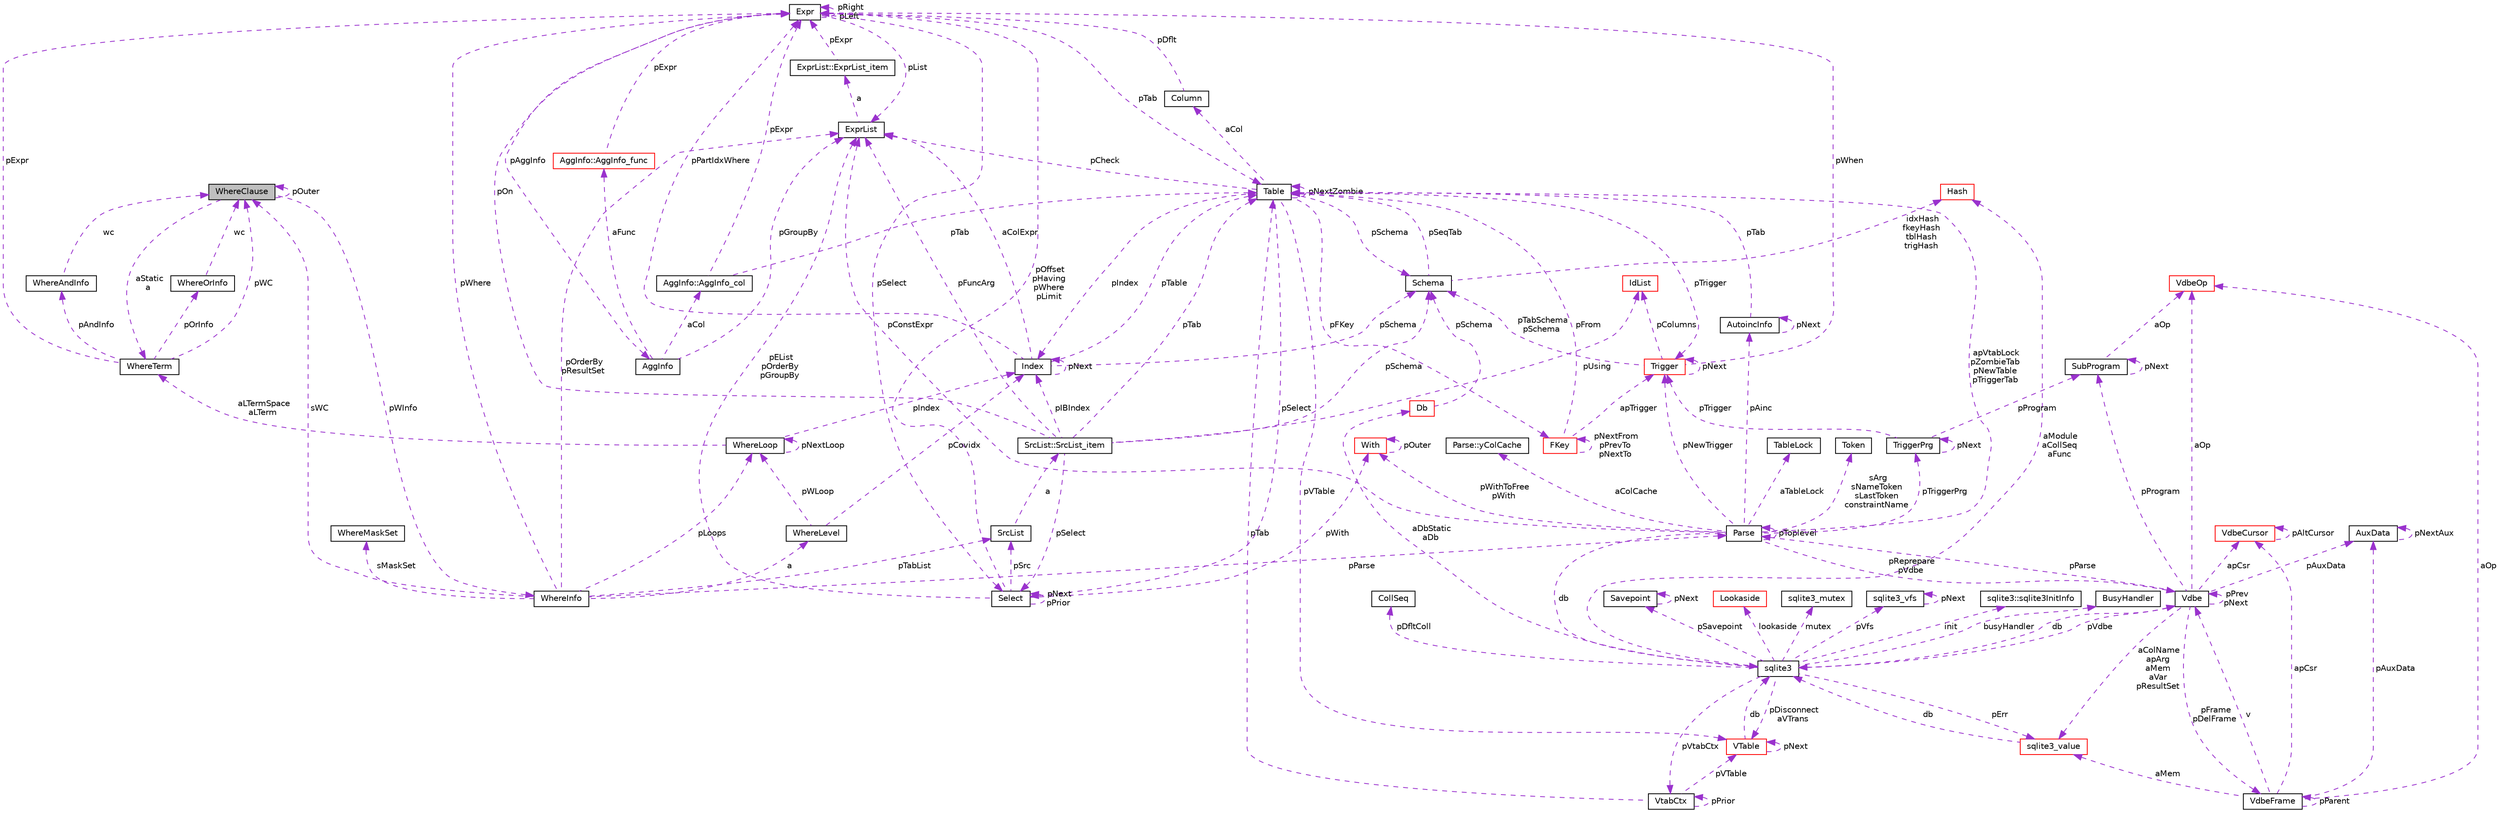 digraph "WhereClause"
{
  edge [fontname="Helvetica",fontsize="10",labelfontname="Helvetica",labelfontsize="10"];
  node [fontname="Helvetica",fontsize="10",shape=record];
  Node1 [label="WhereClause",height=0.2,width=0.4,color="black", fillcolor="grey75", style="filled", fontcolor="black"];
  Node2 -> Node1 [dir="back",color="darkorchid3",fontsize="10",style="dashed",label=" aStatic\na" ,fontname="Helvetica"];
  Node2 [label="WhereTerm",height=0.2,width=0.4,color="black", fillcolor="white", style="filled",URL="$structWhereTerm.html"];
  Node3 -> Node2 [dir="back",color="darkorchid3",fontsize="10",style="dashed",label=" pAndInfo" ,fontname="Helvetica"];
  Node3 [label="WhereAndInfo",height=0.2,width=0.4,color="black", fillcolor="white", style="filled",URL="$structWhereAndInfo.html"];
  Node1 -> Node3 [dir="back",color="darkorchid3",fontsize="10",style="dashed",label=" wc" ,fontname="Helvetica"];
  Node4 -> Node2 [dir="back",color="darkorchid3",fontsize="10",style="dashed",label=" pOrInfo" ,fontname="Helvetica"];
  Node4 [label="WhereOrInfo",height=0.2,width=0.4,color="black", fillcolor="white", style="filled",URL="$structWhereOrInfo.html"];
  Node1 -> Node4 [dir="back",color="darkorchid3",fontsize="10",style="dashed",label=" wc" ,fontname="Helvetica"];
  Node5 -> Node2 [dir="back",color="darkorchid3",fontsize="10",style="dashed",label=" pExpr" ,fontname="Helvetica"];
  Node5 [label="Expr",height=0.2,width=0.4,color="black", fillcolor="white", style="filled",URL="$structExpr.html"];
  Node6 -> Node5 [dir="back",color="darkorchid3",fontsize="10",style="dashed",label=" pAggInfo" ,fontname="Helvetica"];
  Node6 [label="AggInfo",height=0.2,width=0.4,color="black", fillcolor="white", style="filled",URL="$structAggInfo.html"];
  Node7 -> Node6 [dir="back",color="darkorchid3",fontsize="10",style="dashed",label=" aCol" ,fontname="Helvetica"];
  Node7 [label="AggInfo::AggInfo_col",height=0.2,width=0.4,color="black", fillcolor="white", style="filled",URL="$structAggInfo_1_1AggInfo__col.html"];
  Node5 -> Node7 [dir="back",color="darkorchid3",fontsize="10",style="dashed",label=" pExpr" ,fontname="Helvetica"];
  Node8 -> Node7 [dir="back",color="darkorchid3",fontsize="10",style="dashed",label=" pTab" ,fontname="Helvetica"];
  Node8 [label="Table",height=0.2,width=0.4,color="black", fillcolor="white", style="filled",URL="$structTable.html"];
  Node9 -> Node8 [dir="back",color="darkorchid3",fontsize="10",style="dashed",label=" pSchema" ,fontname="Helvetica"];
  Node9 [label="Schema",height=0.2,width=0.4,color="black", fillcolor="white", style="filled",URL="$structSchema.html"];
  Node8 -> Node9 [dir="back",color="darkorchid3",fontsize="10",style="dashed",label=" pSeqTab" ,fontname="Helvetica"];
  Node10 -> Node9 [dir="back",color="darkorchid3",fontsize="10",style="dashed",label=" idxHash\nfkeyHash\ntblHash\ntrigHash" ,fontname="Helvetica"];
  Node10 [label="Hash",height=0.2,width=0.4,color="red", fillcolor="white", style="filled",URL="$structHash.html"];
  Node11 -> Node8 [dir="back",color="darkorchid3",fontsize="10",style="dashed",label=" aCol" ,fontname="Helvetica"];
  Node11 [label="Column",height=0.2,width=0.4,color="black", fillcolor="white", style="filled",URL="$structColumn.html"];
  Node5 -> Node11 [dir="back",color="darkorchid3",fontsize="10",style="dashed",label=" pDflt" ,fontname="Helvetica"];
  Node12 -> Node8 [dir="back",color="darkorchid3",fontsize="10",style="dashed",label=" pFKey" ,fontname="Helvetica"];
  Node12 [label="FKey",height=0.2,width=0.4,color="red", fillcolor="white", style="filled",URL="$structFKey.html"];
  Node12 -> Node12 [dir="back",color="darkorchid3",fontsize="10",style="dashed",label=" pNextFrom\npPrevTo\npNextTo" ,fontname="Helvetica"];
  Node8 -> Node12 [dir="back",color="darkorchid3",fontsize="10",style="dashed",label=" pFrom" ,fontname="Helvetica"];
  Node13 -> Node12 [dir="back",color="darkorchid3",fontsize="10",style="dashed",label=" apTrigger" ,fontname="Helvetica"];
  Node13 [label="Trigger",height=0.2,width=0.4,color="red", fillcolor="white", style="filled",URL="$structTrigger.html"];
  Node9 -> Node13 [dir="back",color="darkorchid3",fontsize="10",style="dashed",label=" pTabSchema\npSchema" ,fontname="Helvetica"];
  Node5 -> Node13 [dir="back",color="darkorchid3",fontsize="10",style="dashed",label=" pWhen" ,fontname="Helvetica"];
  Node14 -> Node13 [dir="back",color="darkorchid3",fontsize="10",style="dashed",label=" pColumns" ,fontname="Helvetica"];
  Node14 [label="IdList",height=0.2,width=0.4,color="red", fillcolor="white", style="filled",URL="$structIdList.html"];
  Node13 -> Node13 [dir="back",color="darkorchid3",fontsize="10",style="dashed",label=" pNext" ,fontname="Helvetica"];
  Node15 -> Node8 [dir="back",color="darkorchid3",fontsize="10",style="dashed",label=" pVTable" ,fontname="Helvetica"];
  Node15 [label="VTable",height=0.2,width=0.4,color="red", fillcolor="white", style="filled",URL="$structVTable.html"];
  Node16 -> Node15 [dir="back",color="darkorchid3",fontsize="10",style="dashed",label=" db" ,fontname="Helvetica"];
  Node16 [label="sqlite3",height=0.2,width=0.4,color="black", fillcolor="white", style="filled",URL="$structsqlite3.html"];
  Node17 -> Node16 [dir="back",color="darkorchid3",fontsize="10",style="dashed",label=" pVdbe" ,fontname="Helvetica"];
  Node17 [label="Vdbe",height=0.2,width=0.4,color="black", fillcolor="white", style="filled",URL="$structVdbe.html"];
  Node17 -> Node17 [dir="back",color="darkorchid3",fontsize="10",style="dashed",label=" pPrev\npNext" ,fontname="Helvetica"];
  Node16 -> Node17 [dir="back",color="darkorchid3",fontsize="10",style="dashed",label=" db" ,fontname="Helvetica"];
  Node18 -> Node17 [dir="back",color="darkorchid3",fontsize="10",style="dashed",label=" aColName\napArg\naMem\naVar\npResultSet" ,fontname="Helvetica"];
  Node18 [label="sqlite3_value",height=0.2,width=0.4,color="red", fillcolor="white", style="filled",URL="$structsqlite3__value.html"];
  Node16 -> Node18 [dir="back",color="darkorchid3",fontsize="10",style="dashed",label=" db" ,fontname="Helvetica"];
  Node19 -> Node17 [dir="back",color="darkorchid3",fontsize="10",style="dashed",label=" pFrame\npDelFrame" ,fontname="Helvetica"];
  Node19 [label="VdbeFrame",height=0.2,width=0.4,color="black", fillcolor="white", style="filled",URL="$structVdbeFrame.html"];
  Node17 -> Node19 [dir="back",color="darkorchid3",fontsize="10",style="dashed",label=" v" ,fontname="Helvetica"];
  Node18 -> Node19 [dir="back",color="darkorchid3",fontsize="10",style="dashed",label=" aMem" ,fontname="Helvetica"];
  Node19 -> Node19 [dir="back",color="darkorchid3",fontsize="10",style="dashed",label=" pParent" ,fontname="Helvetica"];
  Node20 -> Node19 [dir="back",color="darkorchid3",fontsize="10",style="dashed",label=" pAuxData" ,fontname="Helvetica"];
  Node20 [label="AuxData",height=0.2,width=0.4,color="black", fillcolor="white", style="filled",URL="$structAuxData.html"];
  Node20 -> Node20 [dir="back",color="darkorchid3",fontsize="10",style="dashed",label=" pNextAux" ,fontname="Helvetica"];
  Node21 -> Node19 [dir="back",color="darkorchid3",fontsize="10",style="dashed",label=" apCsr" ,fontname="Helvetica"];
  Node21 [label="VdbeCursor",height=0.2,width=0.4,color="red", fillcolor="white", style="filled",URL="$structVdbeCursor.html"];
  Node21 -> Node21 [dir="back",color="darkorchid3",fontsize="10",style="dashed",label=" pAltCursor" ,fontname="Helvetica"];
  Node22 -> Node19 [dir="back",color="darkorchid3",fontsize="10",style="dashed",label=" aOp" ,fontname="Helvetica"];
  Node22 [label="VdbeOp",height=0.2,width=0.4,color="red", fillcolor="white", style="filled",URL="$structVdbeOp.html"];
  Node20 -> Node17 [dir="back",color="darkorchid3",fontsize="10",style="dashed",label=" pAuxData" ,fontname="Helvetica"];
  Node23 -> Node17 [dir="back",color="darkorchid3",fontsize="10",style="dashed",label=" pProgram" ,fontname="Helvetica"];
  Node23 [label="SubProgram",height=0.2,width=0.4,color="black", fillcolor="white", style="filled",URL="$structSubProgram.html"];
  Node23 -> Node23 [dir="back",color="darkorchid3",fontsize="10",style="dashed",label=" pNext" ,fontname="Helvetica"];
  Node22 -> Node23 [dir="back",color="darkorchid3",fontsize="10",style="dashed",label=" aOp" ,fontname="Helvetica"];
  Node21 -> Node17 [dir="back",color="darkorchid3",fontsize="10",style="dashed",label=" apCsr" ,fontname="Helvetica"];
  Node24 -> Node17 [dir="back",color="darkorchid3",fontsize="10",style="dashed",label=" pParse" ,fontname="Helvetica"];
  Node24 [label="Parse",height=0.2,width=0.4,color="black", fillcolor="white", style="filled",URL="$structParse.html"];
  Node17 -> Node24 [dir="back",color="darkorchid3",fontsize="10",style="dashed",label=" pReprepare\npVdbe" ,fontname="Helvetica"];
  Node16 -> Node24 [dir="back",color="darkorchid3",fontsize="10",style="dashed",label=" db" ,fontname="Helvetica"];
  Node25 -> Node24 [dir="back",color="darkorchid3",fontsize="10",style="dashed",label=" aTableLock" ,fontname="Helvetica"];
  Node25 [label="TableLock",height=0.2,width=0.4,color="black", fillcolor="white", style="filled",URL="$structTableLock.html"];
  Node26 -> Node24 [dir="back",color="darkorchid3",fontsize="10",style="dashed",label=" sArg\nsNameToken\nsLastToken\nconstraintName" ,fontname="Helvetica"];
  Node26 [label="Token",height=0.2,width=0.4,color="black", fillcolor="white", style="filled",URL="$structToken.html"];
  Node27 -> Node24 [dir="back",color="darkorchid3",fontsize="10",style="dashed",label=" pWithToFree\npWith" ,fontname="Helvetica"];
  Node27 [label="With",height=0.2,width=0.4,color="red", fillcolor="white", style="filled",URL="$structWith.html"];
  Node27 -> Node27 [dir="back",color="darkorchid3",fontsize="10",style="dashed",label=" pOuter" ,fontname="Helvetica"];
  Node28 -> Node24 [dir="back",color="darkorchid3",fontsize="10",style="dashed",label=" aColCache" ,fontname="Helvetica"];
  Node28 [label="Parse::yColCache",height=0.2,width=0.4,color="black", fillcolor="white", style="filled",URL="$structParse_1_1yColCache.html"];
  Node8 -> Node24 [dir="back",color="darkorchid3",fontsize="10",style="dashed",label=" apVtabLock\npZombieTab\npNewTable\npTriggerTab" ,fontname="Helvetica"];
  Node13 -> Node24 [dir="back",color="darkorchid3",fontsize="10",style="dashed",label=" pNewTrigger" ,fontname="Helvetica"];
  Node29 -> Node24 [dir="back",color="darkorchid3",fontsize="10",style="dashed",label=" pTriggerPrg" ,fontname="Helvetica"];
  Node29 [label="TriggerPrg",height=0.2,width=0.4,color="black", fillcolor="white", style="filled",URL="$structTriggerPrg.html"];
  Node23 -> Node29 [dir="back",color="darkorchid3",fontsize="10",style="dashed",label=" pProgram" ,fontname="Helvetica"];
  Node13 -> Node29 [dir="back",color="darkorchid3",fontsize="10",style="dashed",label=" pTrigger" ,fontname="Helvetica"];
  Node29 -> Node29 [dir="back",color="darkorchid3",fontsize="10",style="dashed",label=" pNext" ,fontname="Helvetica"];
  Node30 -> Node24 [dir="back",color="darkorchid3",fontsize="10",style="dashed",label=" pAinc" ,fontname="Helvetica"];
  Node30 [label="AutoincInfo",height=0.2,width=0.4,color="black", fillcolor="white", style="filled",URL="$structAutoincInfo.html"];
  Node8 -> Node30 [dir="back",color="darkorchid3",fontsize="10",style="dashed",label=" pTab" ,fontname="Helvetica"];
  Node30 -> Node30 [dir="back",color="darkorchid3",fontsize="10",style="dashed",label=" pNext" ,fontname="Helvetica"];
  Node31 -> Node24 [dir="back",color="darkorchid3",fontsize="10",style="dashed",label=" pConstExpr" ,fontname="Helvetica"];
  Node31 [label="ExprList",height=0.2,width=0.4,color="black", fillcolor="white", style="filled",URL="$structExprList.html"];
  Node32 -> Node31 [dir="back",color="darkorchid3",fontsize="10",style="dashed",label=" a" ,fontname="Helvetica"];
  Node32 [label="ExprList::ExprList_item",height=0.2,width=0.4,color="black", fillcolor="white", style="filled",URL="$structExprList_1_1ExprList__item.html"];
  Node5 -> Node32 [dir="back",color="darkorchid3",fontsize="10",style="dashed",label=" pExpr" ,fontname="Helvetica"];
  Node24 -> Node24 [dir="back",color="darkorchid3",fontsize="10",style="dashed",label=" pToplevel" ,fontname="Helvetica"];
  Node22 -> Node17 [dir="back",color="darkorchid3",fontsize="10",style="dashed",label=" aOp" ,fontname="Helvetica"];
  Node33 -> Node16 [dir="back",color="darkorchid3",fontsize="10",style="dashed",label=" pSavepoint" ,fontname="Helvetica"];
  Node33 [label="Savepoint",height=0.2,width=0.4,color="black", fillcolor="white", style="filled",URL="$structSavepoint.html"];
  Node33 -> Node33 [dir="back",color="darkorchid3",fontsize="10",style="dashed",label=" pNext" ,fontname="Helvetica"];
  Node34 -> Node16 [dir="back",color="darkorchid3",fontsize="10",style="dashed",label=" lookaside" ,fontname="Helvetica"];
  Node34 [label="Lookaside",height=0.2,width=0.4,color="red", fillcolor="white", style="filled",URL="$structLookaside.html"];
  Node18 -> Node16 [dir="back",color="darkorchid3",fontsize="10",style="dashed",label=" pErr" ,fontname="Helvetica"];
  Node35 -> Node16 [dir="back",color="darkorchid3",fontsize="10",style="dashed",label=" mutex" ,fontname="Helvetica"];
  Node35 [label="sqlite3_mutex",height=0.2,width=0.4,color="black", fillcolor="white", style="filled",URL="$structsqlite3__mutex.html"];
  Node36 -> Node16 [dir="back",color="darkorchid3",fontsize="10",style="dashed",label=" pVfs" ,fontname="Helvetica"];
  Node36 [label="sqlite3_vfs",height=0.2,width=0.4,color="black", fillcolor="white", style="filled",URL="$structsqlite3__vfs.html"];
  Node36 -> Node36 [dir="back",color="darkorchid3",fontsize="10",style="dashed",label=" pNext" ,fontname="Helvetica"];
  Node37 -> Node16 [dir="back",color="darkorchid3",fontsize="10",style="dashed",label=" init" ,fontname="Helvetica"];
  Node37 [label="sqlite3::sqlite3InitInfo",height=0.2,width=0.4,color="black", fillcolor="white", style="filled",URL="$structsqlite3_1_1sqlite3InitInfo.html"];
  Node38 -> Node16 [dir="back",color="darkorchid3",fontsize="10",style="dashed",label=" busyHandler" ,fontname="Helvetica"];
  Node38 [label="BusyHandler",height=0.2,width=0.4,color="black", fillcolor="white", style="filled",URL="$structBusyHandler.html"];
  Node39 -> Node16 [dir="back",color="darkorchid3",fontsize="10",style="dashed",label=" pVtabCtx" ,fontname="Helvetica"];
  Node39 [label="VtabCtx",height=0.2,width=0.4,color="black", fillcolor="white", style="filled",URL="$structVtabCtx.html"];
  Node39 -> Node39 [dir="back",color="darkorchid3",fontsize="10",style="dashed",label=" pPrior" ,fontname="Helvetica"];
  Node15 -> Node39 [dir="back",color="darkorchid3",fontsize="10",style="dashed",label=" pVTable" ,fontname="Helvetica"];
  Node8 -> Node39 [dir="back",color="darkorchid3",fontsize="10",style="dashed",label=" pTab" ,fontname="Helvetica"];
  Node40 -> Node16 [dir="back",color="darkorchid3",fontsize="10",style="dashed",label=" pDfltColl" ,fontname="Helvetica"];
  Node40 [label="CollSeq",height=0.2,width=0.4,color="black", fillcolor="white", style="filled",URL="$structCollSeq.html"];
  Node15 -> Node16 [dir="back",color="darkorchid3",fontsize="10",style="dashed",label=" pDisconnect\naVTrans" ,fontname="Helvetica"];
  Node41 -> Node16 [dir="back",color="darkorchid3",fontsize="10",style="dashed",label=" aDbStatic\naDb" ,fontname="Helvetica"];
  Node41 [label="Db",height=0.2,width=0.4,color="red", fillcolor="white", style="filled",URL="$structDb.html"];
  Node9 -> Node41 [dir="back",color="darkorchid3",fontsize="10",style="dashed",label=" pSchema" ,fontname="Helvetica"];
  Node10 -> Node16 [dir="back",color="darkorchid3",fontsize="10",style="dashed",label=" aModule\naCollSeq\naFunc" ,fontname="Helvetica"];
  Node15 -> Node15 [dir="back",color="darkorchid3",fontsize="10",style="dashed",label=" pNext" ,fontname="Helvetica"];
  Node8 -> Node8 [dir="back",color="darkorchid3",fontsize="10",style="dashed",label=" pNextZombie" ,fontname="Helvetica"];
  Node13 -> Node8 [dir="back",color="darkorchid3",fontsize="10",style="dashed",label=" pTrigger" ,fontname="Helvetica"];
  Node42 -> Node8 [dir="back",color="darkorchid3",fontsize="10",style="dashed",label=" pSelect" ,fontname="Helvetica"];
  Node42 [label="Select",height=0.2,width=0.4,color="black", fillcolor="white", style="filled",URL="$structSelect.html"];
  Node5 -> Node42 [dir="back",color="darkorchid3",fontsize="10",style="dashed",label=" pOffset\npHaving\npWhere\npLimit" ,fontname="Helvetica"];
  Node27 -> Node42 [dir="back",color="darkorchid3",fontsize="10",style="dashed",label=" pWith" ,fontname="Helvetica"];
  Node42 -> Node42 [dir="back",color="darkorchid3",fontsize="10",style="dashed",label=" pNext\npPrior" ,fontname="Helvetica"];
  Node43 -> Node42 [dir="back",color="darkorchid3",fontsize="10",style="dashed",label=" pSrc" ,fontname="Helvetica"];
  Node43 [label="SrcList",height=0.2,width=0.4,color="black", fillcolor="white", style="filled",URL="$structSrcList.html"];
  Node44 -> Node43 [dir="back",color="darkorchid3",fontsize="10",style="dashed",label=" a" ,fontname="Helvetica"];
  Node44 [label="SrcList::SrcList_item",height=0.2,width=0.4,color="black", fillcolor="white", style="filled",URL="$structSrcList_1_1SrcList__item.html"];
  Node9 -> Node44 [dir="back",color="darkorchid3",fontsize="10",style="dashed",label=" pSchema" ,fontname="Helvetica"];
  Node5 -> Node44 [dir="back",color="darkorchid3",fontsize="10",style="dashed",label=" pOn" ,fontname="Helvetica"];
  Node14 -> Node44 [dir="back",color="darkorchid3",fontsize="10",style="dashed",label=" pUsing" ,fontname="Helvetica"];
  Node8 -> Node44 [dir="back",color="darkorchid3",fontsize="10",style="dashed",label=" pTab" ,fontname="Helvetica"];
  Node42 -> Node44 [dir="back",color="darkorchid3",fontsize="10",style="dashed",label=" pSelect" ,fontname="Helvetica"];
  Node45 -> Node44 [dir="back",color="darkorchid3",fontsize="10",style="dashed",label=" pIBIndex" ,fontname="Helvetica"];
  Node45 [label="Index",height=0.2,width=0.4,color="black", fillcolor="white", style="filled",URL="$structIndex.html"];
  Node9 -> Node45 [dir="back",color="darkorchid3",fontsize="10",style="dashed",label=" pSchema" ,fontname="Helvetica"];
  Node5 -> Node45 [dir="back",color="darkorchid3",fontsize="10",style="dashed",label=" pPartIdxWhere" ,fontname="Helvetica"];
  Node8 -> Node45 [dir="back",color="darkorchid3",fontsize="10",style="dashed",label=" pTable" ,fontname="Helvetica"];
  Node31 -> Node45 [dir="back",color="darkorchid3",fontsize="10",style="dashed",label=" aColExpr" ,fontname="Helvetica"];
  Node45 -> Node45 [dir="back",color="darkorchid3",fontsize="10",style="dashed",label=" pNext" ,fontname="Helvetica"];
  Node31 -> Node44 [dir="back",color="darkorchid3",fontsize="10",style="dashed",label=" pFuncArg" ,fontname="Helvetica"];
  Node31 -> Node42 [dir="back",color="darkorchid3",fontsize="10",style="dashed",label=" pEList\npOrderBy\npGroupBy" ,fontname="Helvetica"];
  Node31 -> Node8 [dir="back",color="darkorchid3",fontsize="10",style="dashed",label=" pCheck" ,fontname="Helvetica"];
  Node45 -> Node8 [dir="back",color="darkorchid3",fontsize="10",style="dashed",label=" pIndex" ,fontname="Helvetica"];
  Node46 -> Node6 [dir="back",color="darkorchid3",fontsize="10",style="dashed",label=" aFunc" ,fontname="Helvetica"];
  Node46 [label="AggInfo::AggInfo_func",height=0.2,width=0.4,color="red", fillcolor="white", style="filled",URL="$structAggInfo_1_1AggInfo__func.html"];
  Node5 -> Node46 [dir="back",color="darkorchid3",fontsize="10",style="dashed",label=" pExpr" ,fontname="Helvetica"];
  Node31 -> Node6 [dir="back",color="darkorchid3",fontsize="10",style="dashed",label=" pGroupBy" ,fontname="Helvetica"];
  Node5 -> Node5 [dir="back",color="darkorchid3",fontsize="10",style="dashed",label=" pRight\npLeft" ,fontname="Helvetica"];
  Node8 -> Node5 [dir="back",color="darkorchid3",fontsize="10",style="dashed",label=" pTab" ,fontname="Helvetica"];
  Node42 -> Node5 [dir="back",color="darkorchid3",fontsize="10",style="dashed",label=" pSelect" ,fontname="Helvetica"];
  Node31 -> Node5 [dir="back",color="darkorchid3",fontsize="10",style="dashed",label=" pList" ,fontname="Helvetica"];
  Node1 -> Node2 [dir="back",color="darkorchid3",fontsize="10",style="dashed",label=" pWC" ,fontname="Helvetica"];
  Node47 -> Node1 [dir="back",color="darkorchid3",fontsize="10",style="dashed",label=" pWInfo" ,fontname="Helvetica"];
  Node47 [label="WhereInfo",height=0.2,width=0.4,color="black", fillcolor="white", style="filled",URL="$structWhereInfo.html"];
  Node5 -> Node47 [dir="back",color="darkorchid3",fontsize="10",style="dashed",label=" pWhere" ,fontname="Helvetica"];
  Node48 -> Node47 [dir="back",color="darkorchid3",fontsize="10",style="dashed",label=" pLoops" ,fontname="Helvetica"];
  Node48 [label="WhereLoop",height=0.2,width=0.4,color="black", fillcolor="white", style="filled",URL="$structWhereLoop.html"];
  Node48 -> Node48 [dir="back",color="darkorchid3",fontsize="10",style="dashed",label=" pNextLoop" ,fontname="Helvetica"];
  Node2 -> Node48 [dir="back",color="darkorchid3",fontsize="10",style="dashed",label=" aLTermSpace\naLTerm" ,fontname="Helvetica"];
  Node45 -> Node48 [dir="back",color="darkorchid3",fontsize="10",style="dashed",label=" pIndex" ,fontname="Helvetica"];
  Node1 -> Node47 [dir="back",color="darkorchid3",fontsize="10",style="dashed",label=" sWC" ,fontname="Helvetica"];
  Node49 -> Node47 [dir="back",color="darkorchid3",fontsize="10",style="dashed",label=" a" ,fontname="Helvetica"];
  Node49 [label="WhereLevel",height=0.2,width=0.4,color="black", fillcolor="white", style="filled",URL="$structWhereLevel.html"];
  Node48 -> Node49 [dir="back",color="darkorchid3",fontsize="10",style="dashed",label=" pWLoop" ,fontname="Helvetica"];
  Node45 -> Node49 [dir="back",color="darkorchid3",fontsize="10",style="dashed",label=" pCovidx" ,fontname="Helvetica"];
  Node50 -> Node47 [dir="back",color="darkorchid3",fontsize="10",style="dashed",label=" sMaskSet" ,fontname="Helvetica"];
  Node50 [label="WhereMaskSet",height=0.2,width=0.4,color="black", fillcolor="white", style="filled",URL="$structWhereMaskSet.html"];
  Node43 -> Node47 [dir="back",color="darkorchid3",fontsize="10",style="dashed",label=" pTabList" ,fontname="Helvetica"];
  Node31 -> Node47 [dir="back",color="darkorchid3",fontsize="10",style="dashed",label=" pOrderBy\npResultSet" ,fontname="Helvetica"];
  Node24 -> Node47 [dir="back",color="darkorchid3",fontsize="10",style="dashed",label=" pParse" ,fontname="Helvetica"];
  Node1 -> Node1 [dir="back",color="darkorchid3",fontsize="10",style="dashed",label=" pOuter" ,fontname="Helvetica"];
}
